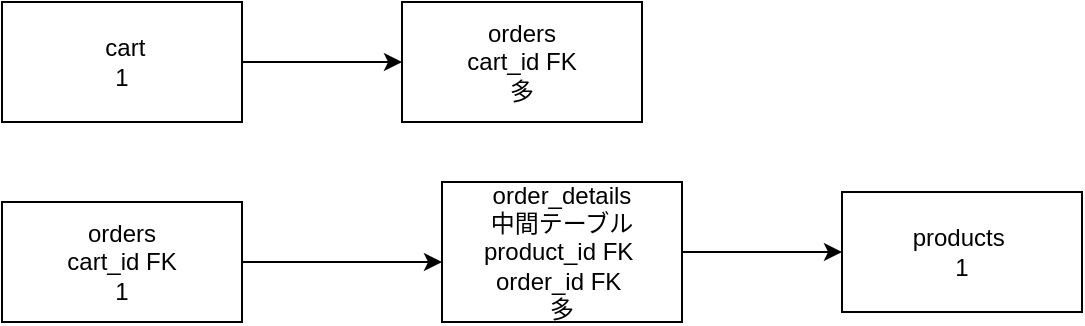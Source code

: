 <mxfile>
    <diagram id="6PxwTYDyCNUQoYov9v6v" name="ページ1">
        <mxGraphModel dx="423" dy="427" grid="1" gridSize="10" guides="1" tooltips="1" connect="1" arrows="1" fold="1" page="1" pageScale="1" pageWidth="827" pageHeight="1169" math="0" shadow="0">
            <root>
                <mxCell id="0"/>
                <mxCell id="1" parent="0"/>
                <mxCell id="4" value="" style="edgeStyle=none;html=1;" edge="1" parent="1" source="2" target="3">
                    <mxGeometry relative="1" as="geometry"/>
                </mxCell>
                <mxCell id="2" value="&amp;nbsp;cart&lt;br&gt;1" style="rounded=0;whiteSpace=wrap;html=1;" vertex="1" parent="1">
                    <mxGeometry x="20" y="60" width="120" height="60" as="geometry"/>
                </mxCell>
                <mxCell id="3" value="orders&lt;br&gt;cart_id FK&lt;br&gt;多" style="rounded=0;whiteSpace=wrap;html=1;" vertex="1" parent="1">
                    <mxGeometry x="220" y="60" width="120" height="60" as="geometry"/>
                </mxCell>
                <mxCell id="7" value="" style="edgeStyle=none;html=1;" edge="1" parent="1" source="5">
                    <mxGeometry relative="1" as="geometry">
                        <mxPoint x="240" y="190" as="targetPoint"/>
                    </mxGeometry>
                </mxCell>
                <mxCell id="5" value="orders&lt;br&gt;cart_id FK&lt;br&gt;1" style="rounded=0;whiteSpace=wrap;html=1;" vertex="1" parent="1">
                    <mxGeometry x="20" y="160" width="120" height="60" as="geometry"/>
                </mxCell>
                <mxCell id="10" value="" style="edgeStyle=none;html=1;" edge="1" parent="1" source="8" target="9">
                    <mxGeometry relative="1" as="geometry"/>
                </mxCell>
                <mxCell id="8" value="order_details&lt;br&gt;中間テーブル&lt;br&gt;product_id FK&amp;nbsp;&lt;br&gt;order_id FK&amp;nbsp;&lt;br&gt;多" style="rounded=0;whiteSpace=wrap;html=1;" vertex="1" parent="1">
                    <mxGeometry x="240" y="150" width="120" height="70" as="geometry"/>
                </mxCell>
                <mxCell id="9" value="products&amp;nbsp;&lt;br&gt;1" style="whiteSpace=wrap;html=1;rounded=0;" vertex="1" parent="1">
                    <mxGeometry x="440" y="155" width="120" height="60" as="geometry"/>
                </mxCell>
            </root>
        </mxGraphModel>
    </diagram>
</mxfile>
